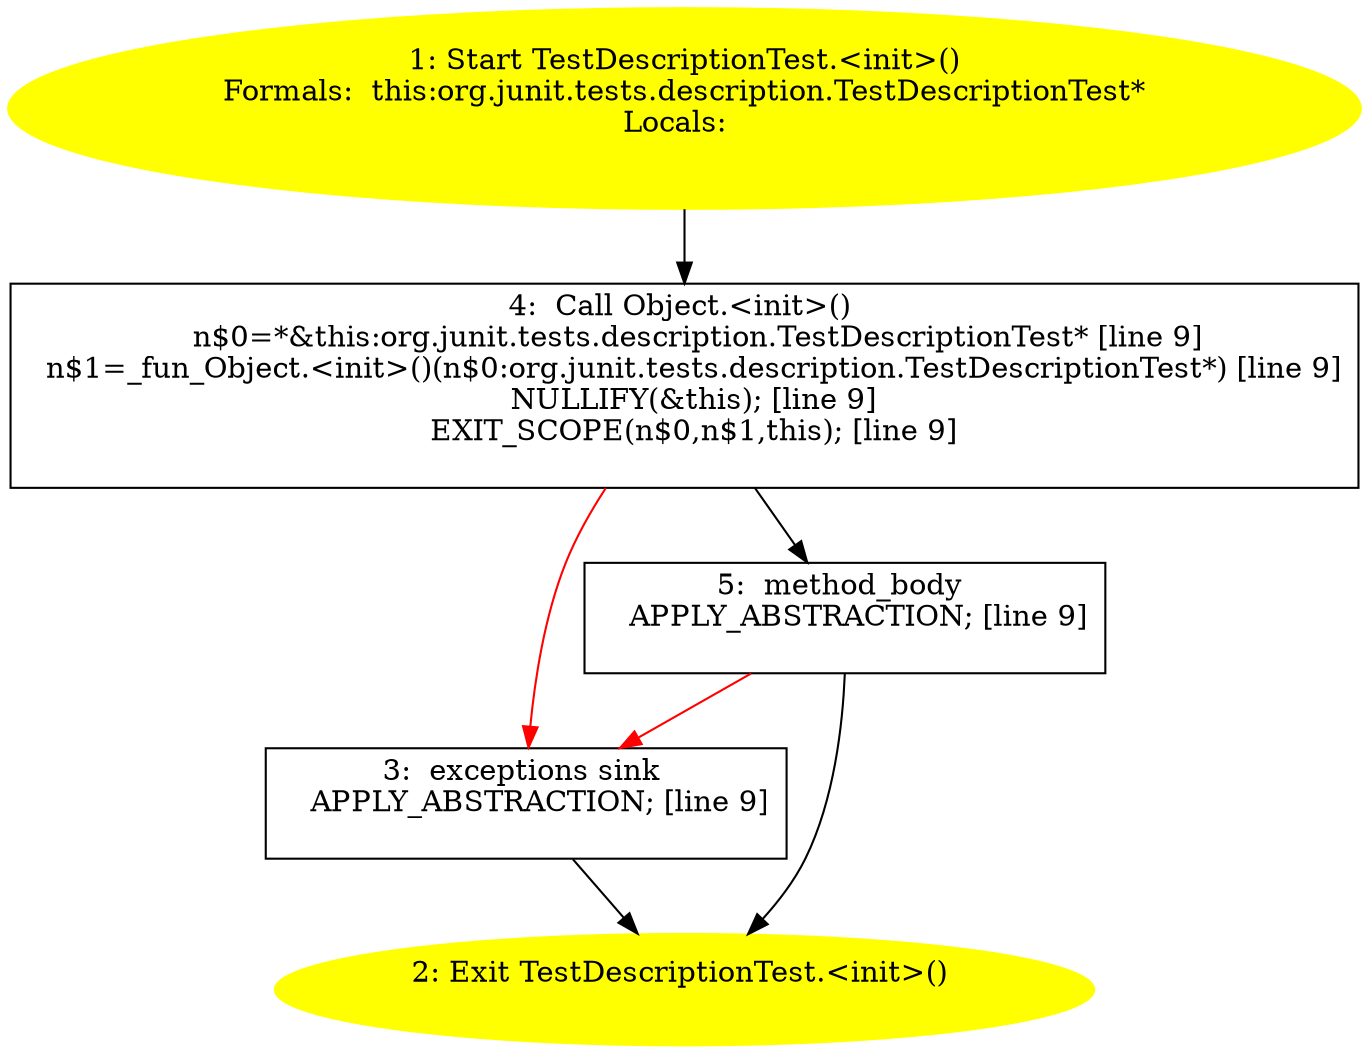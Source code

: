 /* @generated */
digraph cfg {
"org.junit.tests.description.TestDescriptionTest.<init>().165e6eaf2e37069af26176f8c9282bd4_1" [label="1: Start TestDescriptionTest.<init>()\nFormals:  this:org.junit.tests.description.TestDescriptionTest*\nLocals:  \n  " color=yellow style=filled]
	

	 "org.junit.tests.description.TestDescriptionTest.<init>().165e6eaf2e37069af26176f8c9282bd4_1" -> "org.junit.tests.description.TestDescriptionTest.<init>().165e6eaf2e37069af26176f8c9282bd4_4" ;
"org.junit.tests.description.TestDescriptionTest.<init>().165e6eaf2e37069af26176f8c9282bd4_2" [label="2: Exit TestDescriptionTest.<init>() \n  " color=yellow style=filled]
	

"org.junit.tests.description.TestDescriptionTest.<init>().165e6eaf2e37069af26176f8c9282bd4_3" [label="3:  exceptions sink \n   APPLY_ABSTRACTION; [line 9]\n " shape="box"]
	

	 "org.junit.tests.description.TestDescriptionTest.<init>().165e6eaf2e37069af26176f8c9282bd4_3" -> "org.junit.tests.description.TestDescriptionTest.<init>().165e6eaf2e37069af26176f8c9282bd4_2" ;
"org.junit.tests.description.TestDescriptionTest.<init>().165e6eaf2e37069af26176f8c9282bd4_4" [label="4:  Call Object.<init>() \n   n$0=*&this:org.junit.tests.description.TestDescriptionTest* [line 9]\n  n$1=_fun_Object.<init>()(n$0:org.junit.tests.description.TestDescriptionTest*) [line 9]\n  NULLIFY(&this); [line 9]\n  EXIT_SCOPE(n$0,n$1,this); [line 9]\n " shape="box"]
	

	 "org.junit.tests.description.TestDescriptionTest.<init>().165e6eaf2e37069af26176f8c9282bd4_4" -> "org.junit.tests.description.TestDescriptionTest.<init>().165e6eaf2e37069af26176f8c9282bd4_5" ;
	 "org.junit.tests.description.TestDescriptionTest.<init>().165e6eaf2e37069af26176f8c9282bd4_4" -> "org.junit.tests.description.TestDescriptionTest.<init>().165e6eaf2e37069af26176f8c9282bd4_3" [color="red" ];
"org.junit.tests.description.TestDescriptionTest.<init>().165e6eaf2e37069af26176f8c9282bd4_5" [label="5:  method_body \n   APPLY_ABSTRACTION; [line 9]\n " shape="box"]
	

	 "org.junit.tests.description.TestDescriptionTest.<init>().165e6eaf2e37069af26176f8c9282bd4_5" -> "org.junit.tests.description.TestDescriptionTest.<init>().165e6eaf2e37069af26176f8c9282bd4_2" ;
	 "org.junit.tests.description.TestDescriptionTest.<init>().165e6eaf2e37069af26176f8c9282bd4_5" -> "org.junit.tests.description.TestDescriptionTest.<init>().165e6eaf2e37069af26176f8c9282bd4_3" [color="red" ];
}
